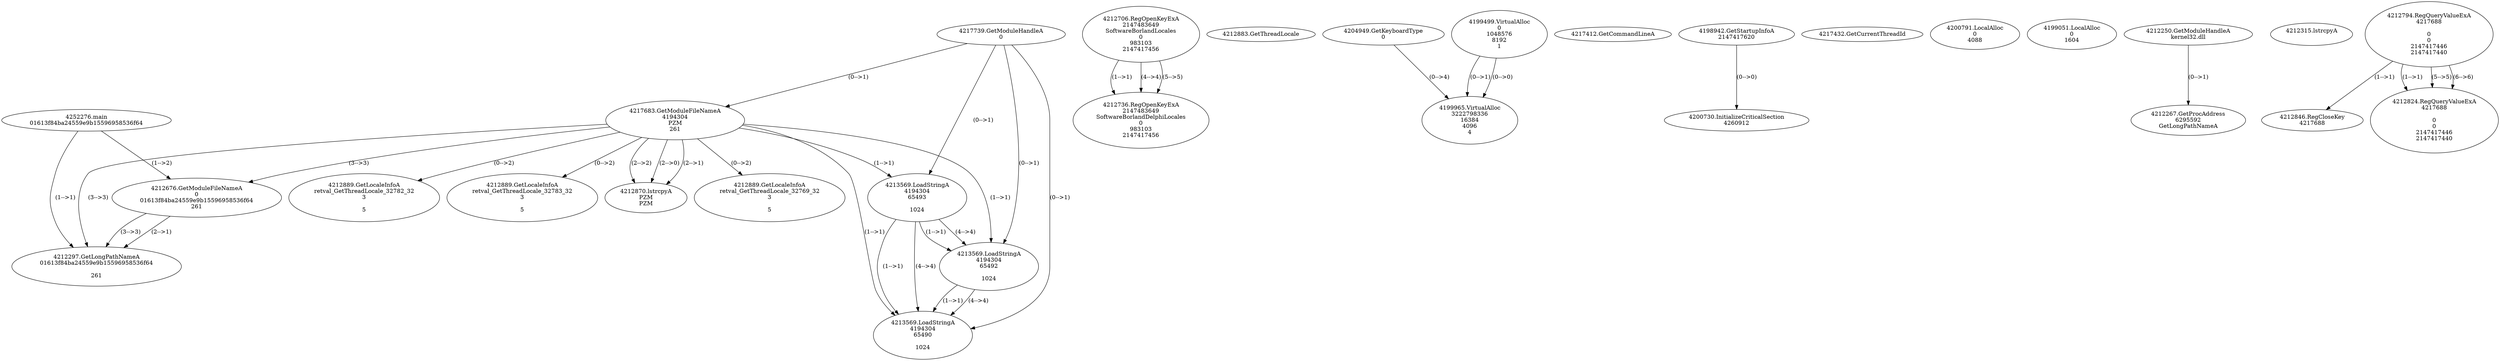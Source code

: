// Global SCDG with merge call
digraph {
	0 [label="4252276.main
01613f84ba24559e9b15596958536f64"]
	1 [label="4217739.GetModuleHandleA
0"]
	2 [label="4217683.GetModuleFileNameA
4194304
PZM
261"]
	1 -> 2 [label="(0-->1)"]
	3 [label="4212676.GetModuleFileNameA
0
01613f84ba24559e9b15596958536f64
261"]
	0 -> 3 [label="(1-->2)"]
	2 -> 3 [label="(3-->3)"]
	4 [label="4212706.RegOpenKeyExA
2147483649
Software\Borland\Locales
0
983103
2147417456"]
	5 [label="4212736.RegOpenKeyExA
2147483649
Software\Borland\Delphi\Locales
0
983103
2147417456"]
	4 -> 5 [label="(1-->1)"]
	4 -> 5 [label="(4-->4)"]
	4 -> 5 [label="(5-->5)"]
	6 [label="4212870.lstrcpyA
PZM
PZM"]
	2 -> 6 [label="(2-->1)"]
	2 -> 6 [label="(2-->2)"]
	2 -> 6 [label="(2-->0)"]
	7 [label="4212883.GetThreadLocale
"]
	8 [label="4212889.GetLocaleInfoA
retval_GetThreadLocale_32769_32
3

5"]
	2 -> 8 [label="(0-->2)"]
	9 [label="4204949.GetKeyboardType
0"]
	10 [label="4217412.GetCommandLineA
"]
	11 [label="4198942.GetStartupInfoA
2147417620"]
	12 [label="4217432.GetCurrentThreadId
"]
	13 [label="4213569.LoadStringA
4194304
65493

1024"]
	1 -> 13 [label="(0-->1)"]
	2 -> 13 [label="(1-->1)"]
	14 [label="4213569.LoadStringA
4194304
65492

1024"]
	1 -> 14 [label="(0-->1)"]
	2 -> 14 [label="(1-->1)"]
	13 -> 14 [label="(1-->1)"]
	13 -> 14 [label="(4-->4)"]
	15 [label="4213569.LoadStringA
4194304
65490

1024"]
	1 -> 15 [label="(0-->1)"]
	2 -> 15 [label="(1-->1)"]
	13 -> 15 [label="(1-->1)"]
	14 -> 15 [label="(1-->1)"]
	13 -> 15 [label="(4-->4)"]
	14 -> 15 [label="(4-->4)"]
	16 [label="4200730.InitializeCriticalSection
4260912"]
	11 -> 16 [label="(0-->0)"]
	17 [label="4200791.LocalAlloc
0
4088"]
	18 [label="4199499.VirtualAlloc
0
1048576
8192
1"]
	19 [label="4199051.LocalAlloc
0
1604"]
	20 [label="4199965.VirtualAlloc
3222798336
16384
4096
4"]
	18 -> 20 [label="(0-->1)"]
	9 -> 20 [label="(0-->4)"]
	18 -> 20 [label="(0-->0)"]
	21 [label="4212250.GetModuleHandleA
kernel32.dll"]
	22 [label="4212267.GetProcAddress
6295592
GetLongPathNameA"]
	21 -> 22 [label="(0-->1)"]
	23 [label="4212297.GetLongPathNameA
01613f84ba24559e9b15596958536f64

261"]
	0 -> 23 [label="(1-->1)"]
	3 -> 23 [label="(2-->1)"]
	2 -> 23 [label="(3-->3)"]
	3 -> 23 [label="(3-->3)"]
	24 [label="4212315.lstrcpyA

"]
	25 [label="4212794.RegQueryValueExA
4217688

0
0
2147417446
2147417440"]
	26 [label="4212846.RegCloseKey
4217688"]
	25 -> 26 [label="(1-->1)"]
	27 [label="4212889.GetLocaleInfoA
retval_GetThreadLocale_32782_32
3

5"]
	2 -> 27 [label="(0-->2)"]
	28 [label="4212824.RegQueryValueExA
4217688

0
0
2147417446
2147417440"]
	25 -> 28 [label="(1-->1)"]
	25 -> 28 [label="(5-->5)"]
	25 -> 28 [label="(6-->6)"]
	29 [label="4212889.GetLocaleInfoA
retval_GetThreadLocale_32783_32
3

5"]
	2 -> 29 [label="(0-->2)"]
}
